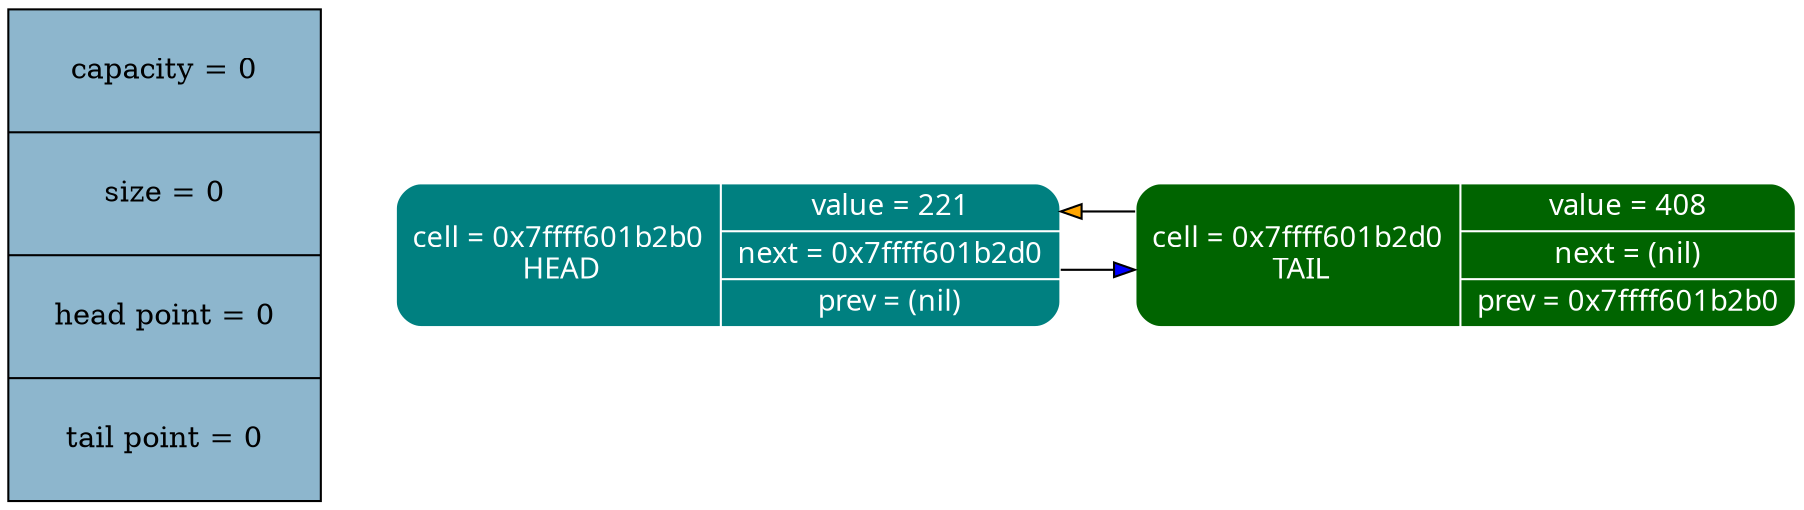 digraph   
{
rankdir = "LR"
splines = "ortho"

node_stat [margin = "0.3*0.3", style = "filled", shape = "record", fillcolor = "#8DB6CD" label = "capacity = 0 | size = 0 | head point = 0 | tail point = 0"]
{rank = source; node_stat}

node0x7ffff601b2b0 [shape = "Mrecord", fillcolor = "#008080", style = "filled", fontcolor = "white", fontname = "Calibri", color = "white", label = "{cell = 0x7ffff601b2b0\n HEAD| {value = 221 |next = 0x7ffff601b2d0 |prev = (nil)}}"]
node0x7ffff601b2b0 -> node0x7ffff601b2d0 [color = "black", style = "invis", constraint = false, fillcolor = "",   fontcolor = "", fontname = "Calibri", label = ""];
node0x7ffff601b2b0 -> node0x7ffff601b2d0 [color = "black", style = "", constraint = true, fillcolor = "blue",   fontcolor = "", fontname = "Calibri", label = ""];
node0x7ffff601b2d0 [shape = "Mrecord", fillcolor = "#006400", style = "filled", fontcolor = "white", fontname = "Calibri", color = "white", label = "{cell = 0x7ffff601b2d0\n TAIL| {value = 408 |next = (nil) |prev = 0x7ffff601b2b0}}"]
node0x7ffff601b2d0 -> node0x7ffff601b2b0 [color = "black", style = "invis", constraint = false, fillcolor = "",   fontcolor = "", fontname = "Calibri", label = ""];
node0x7ffff601b2d0 -> node0x7ffff601b2b0 [color = "black", style = "", constraint = true, fillcolor = "orange",   fontcolor = "", fontname = "Calibri", label = ""];
}
